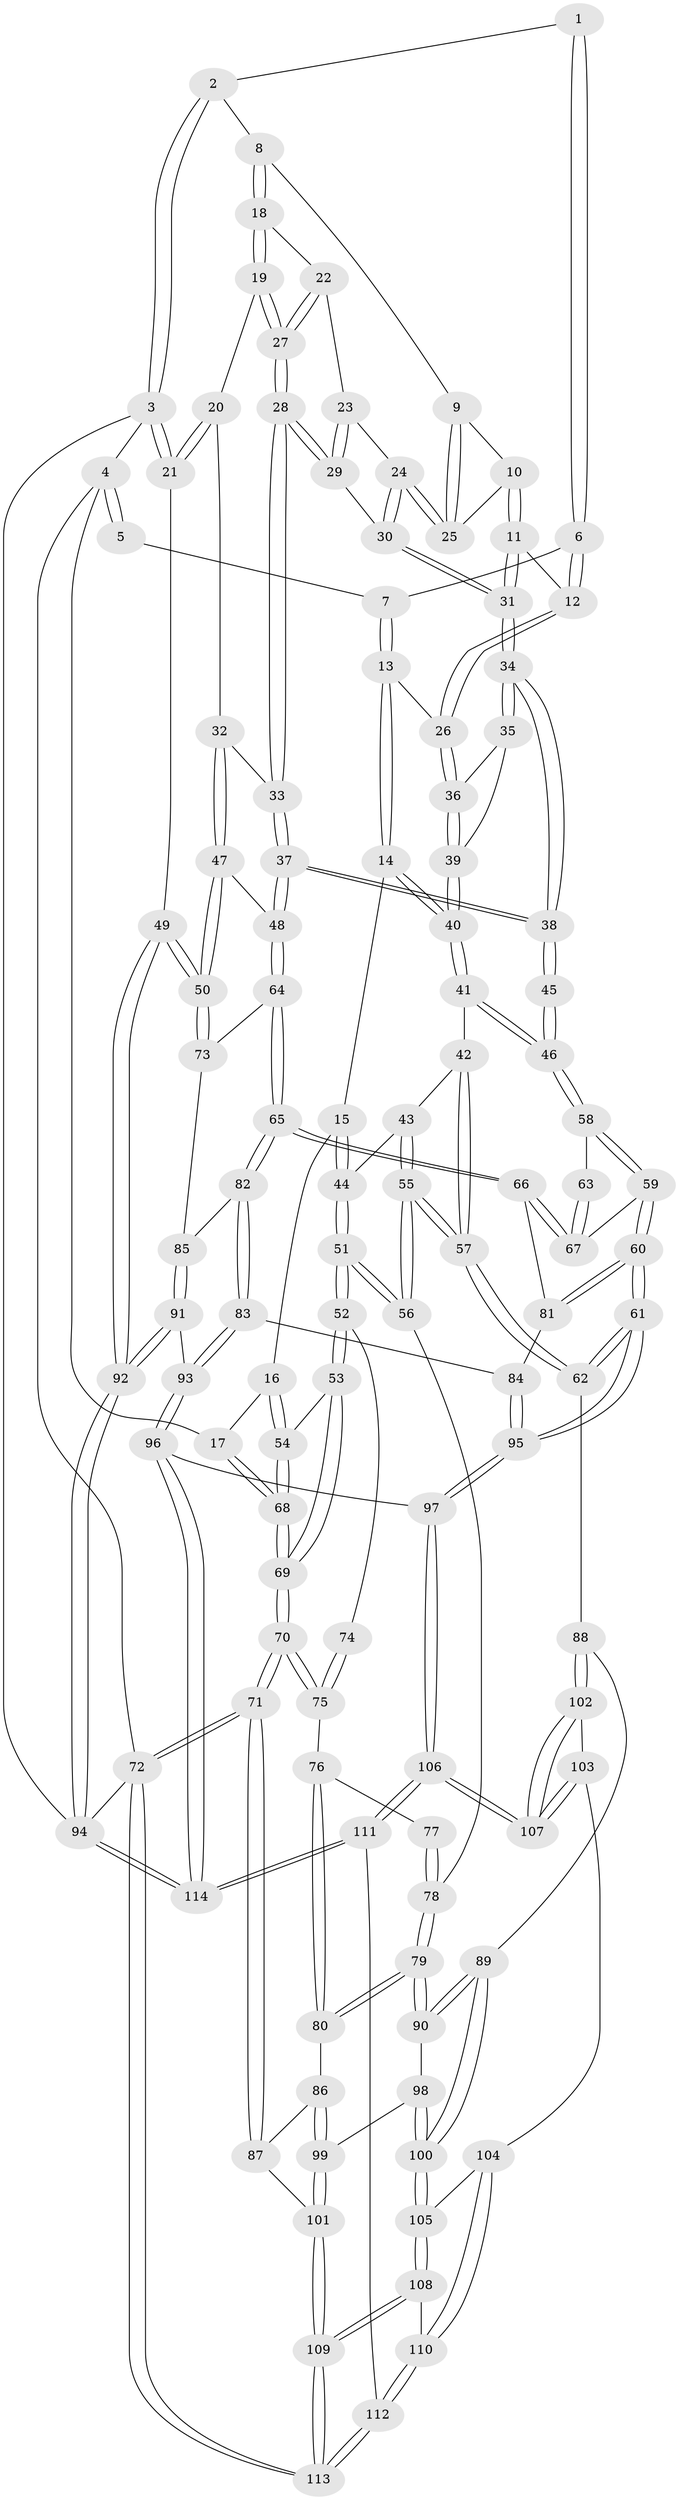 // coarse degree distribution, {3: 0.16176470588235295, 4: 0.5294117647058824, 6: 0.058823529411764705, 5: 0.25}
// Generated by graph-tools (version 1.1) at 2025/42/03/06/25 10:42:36]
// undirected, 114 vertices, 282 edges
graph export_dot {
graph [start="1"]
  node [color=gray90,style=filled];
  1 [pos="+0.6208882243857246+0"];
  2 [pos="+0.782001722684152+0"];
  3 [pos="+1+0"];
  4 [pos="+0+0"];
  5 [pos="+0.36243912264453826+0"];
  6 [pos="+0.5393936069144526+0.0486012776745706"];
  7 [pos="+0.4132393244407702+0.03355180327009126"];
  8 [pos="+0.7827298328730716+0"];
  9 [pos="+0.6959775826787842+0.010009876583379922"];
  10 [pos="+0.6526857298572484+0.08845045693290714"];
  11 [pos="+0.5906818944463487+0.15625123085049758"];
  12 [pos="+0.5470901785176686+0.15124572882564516"];
  13 [pos="+0.3833645466945541+0.14686060668899967"];
  14 [pos="+0.32087174521020895+0.1748698274309901"];
  15 [pos="+0.28318534600429984+0.181017693328986"];
  16 [pos="+0+0"];
  17 [pos="+0+0"];
  18 [pos="+0.8297368221985494+0"];
  19 [pos="+0.9418149279361819+0.1431436015447952"];
  20 [pos="+0.9666626825367348+0.15197281763438175"];
  21 [pos="+1+0.13733026860755626"];
  22 [pos="+0.8042305432320845+0.06708262045345631"];
  23 [pos="+0.7614572639360284+0.11816005914651578"];
  24 [pos="+0.7284194079385803+0.13746229161447507"];
  25 [pos="+0.7224742835789882+0.1282026873107775"];
  26 [pos="+0.5280959360541764+0.1636958894637074"];
  27 [pos="+0.8295354080415577+0.20385046580362523"];
  28 [pos="+0.8258680671617519+0.20851864246191545"];
  29 [pos="+0.8054747026026748+0.2030885082425781"];
  30 [pos="+0.7026053714365906+0.1978945228752524"];
  31 [pos="+0.6738288080196279+0.21484543020147873"];
  32 [pos="+0.9122030734105532+0.3012419238112591"];
  33 [pos="+0.8339572051469489+0.27109790701380276"];
  34 [pos="+0.6801423284411257+0.292655534620633"];
  35 [pos="+0.5970354539800466+0.27538674237096"];
  36 [pos="+0.5275925496537469+0.16821417063825875"];
  37 [pos="+0.7207949685232888+0.3752185364236669"];
  38 [pos="+0.6957471734571296+0.35948872484840577"];
  39 [pos="+0.5110788999401471+0.27970439215746634"];
  40 [pos="+0.49239829863785145+0.34040877153063204"];
  41 [pos="+0.4931586156071848+0.3572807072112073"];
  42 [pos="+0.47829754006766423+0.362878203016956"];
  43 [pos="+0.3726918952371329+0.37165685933482345"];
  44 [pos="+0.27525176242854305+0.3244737315574431"];
  45 [pos="+0.6350969551903831+0.3716436284400355"];
  46 [pos="+0.5117563455791967+0.37032881093751496"];
  47 [pos="+0.9281760508105702+0.3222140652686127"];
  48 [pos="+0.7563592637943742+0.44159483416816386"];
  49 [pos="+1+0.47308088743971655"];
  50 [pos="+1+0.47132280771348956"];
  51 [pos="+0.16646932188899521+0.4433098628625258"];
  52 [pos="+0.16055959911102605+0.44111988235441185"];
  53 [pos="+0.14901863090189227+0.4264917775406965"];
  54 [pos="+0.14785393981503125+0.42477658271186314"];
  55 [pos="+0.35190653091362456+0.5955993443179182"];
  56 [pos="+0.16800666087818686+0.44660838416768894"];
  57 [pos="+0.35917092463504624+0.6053402373051919"];
  58 [pos="+0.5251448283016961+0.49189195266178937"];
  59 [pos="+0.5253918347261199+0.5207696942377482"];
  60 [pos="+0.4417725298666818+0.6333664530628424"];
  61 [pos="+0.4049246384724693+0.6715228013010305"];
  62 [pos="+0.38937414804355863+0.6653916196200171"];
  63 [pos="+0.6070077699138371+0.45172743815341615"];
  64 [pos="+0.771735820336948+0.48930493236566436"];
  65 [pos="+0.7517176063198882+0.5141047030134147"];
  66 [pos="+0.6655245869827379+0.5346069177371331"];
  67 [pos="+0.6056545087950799+0.5178993308184319"];
  68 [pos="+0+0.27945501746670826"];
  69 [pos="+0+0.3307457759840232"];
  70 [pos="+0+0.497025903379839"];
  71 [pos="+0+0.7252168401551309"];
  72 [pos="+0+1"];
  73 [pos="+0.7725690260453061+0.48949726778147484"];
  74 [pos="+0.14299655500625505+0.4467731802780843"];
  75 [pos="+0+0.4987013534559868"];
  76 [pos="+0.02199304286088207+0.5690936976194121"];
  77 [pos="+0.03548938599116343+0.5605778101644227"];
  78 [pos="+0.12310621598384612+0.5840574340581629"];
  79 [pos="+0.09622145154462355+0.6950259711643197"];
  80 [pos="+0.08553477012492251+0.6955082792980425"];
  81 [pos="+0.6331854892370974+0.5806066619927844"];
  82 [pos="+0.7384081097650785+0.6414392109850386"];
  83 [pos="+0.7250354899604907+0.6904764456650458"];
  84 [pos="+0.6268873499668242+0.6910219701032478"];
  85 [pos="+0.8858498170785687+0.6468187169905288"];
  86 [pos="+0.04813957753803993+0.7057153529373639"];
  87 [pos="+0+0.7277718706890649"];
  88 [pos="+0.22751799614435037+0.7398467258126993"];
  89 [pos="+0.20416771933077696+0.7416526762293447"];
  90 [pos="+0.09979012662702456+0.6970570076711983"];
  91 [pos="+1+0.7487486031450691"];
  92 [pos="+1+0.7249662882156727"];
  93 [pos="+0.8131666006700757+0.8224991047890698"];
  94 [pos="+1+1"];
  95 [pos="+0.46491950876777716+0.7444631376706525"];
  96 [pos="+0.7375080969451497+0.9465116318287029"];
  97 [pos="+0.47069309277899585+0.7674739546229965"];
  98 [pos="+0.07802775462558492+0.8396523149671469"];
  99 [pos="+0.06534426517880487+0.8534896164815332"];
  100 [pos="+0.1621082961640902+0.8333399737773812"];
  101 [pos="+0.051090364563985566+0.8739212682093379"];
  102 [pos="+0.22891266167851973+0.7455990537803863"];
  103 [pos="+0.23717955299562318+0.8928526251795696"];
  104 [pos="+0.21498267987730885+0.8991417242935298"];
  105 [pos="+0.15462064098913972+0.8623651208610517"];
  106 [pos="+0.37440101664892983+1"];
  107 [pos="+0.34164299058137493+0.9945490157154859"];
  108 [pos="+0.13233143453534485+0.903038394228889"];
  109 [pos="+0.05713556832182907+0.9327724142586911"];
  110 [pos="+0.18847426392576494+0.952128645381896"];
  111 [pos="+0.36565442060405745+1"];
  112 [pos="+0.32776115481609897+1"];
  113 [pos="+0+1"];
  114 [pos="+0.7407270534256337+1"];
  1 -- 2;
  1 -- 6;
  1 -- 6;
  2 -- 3;
  2 -- 3;
  2 -- 8;
  3 -- 4;
  3 -- 21;
  3 -- 21;
  3 -- 94;
  4 -- 5;
  4 -- 5;
  4 -- 17;
  4 -- 72;
  5 -- 7;
  6 -- 7;
  6 -- 12;
  6 -- 12;
  7 -- 13;
  7 -- 13;
  8 -- 9;
  8 -- 18;
  8 -- 18;
  9 -- 10;
  9 -- 25;
  9 -- 25;
  10 -- 11;
  10 -- 11;
  10 -- 25;
  11 -- 12;
  11 -- 31;
  11 -- 31;
  12 -- 26;
  12 -- 26;
  13 -- 14;
  13 -- 14;
  13 -- 26;
  14 -- 15;
  14 -- 40;
  14 -- 40;
  15 -- 16;
  15 -- 44;
  15 -- 44;
  16 -- 17;
  16 -- 54;
  16 -- 54;
  17 -- 68;
  17 -- 68;
  18 -- 19;
  18 -- 19;
  18 -- 22;
  19 -- 20;
  19 -- 27;
  19 -- 27;
  20 -- 21;
  20 -- 21;
  20 -- 32;
  21 -- 49;
  22 -- 23;
  22 -- 27;
  22 -- 27;
  23 -- 24;
  23 -- 29;
  23 -- 29;
  24 -- 25;
  24 -- 25;
  24 -- 30;
  24 -- 30;
  26 -- 36;
  26 -- 36;
  27 -- 28;
  27 -- 28;
  28 -- 29;
  28 -- 29;
  28 -- 33;
  28 -- 33;
  29 -- 30;
  30 -- 31;
  30 -- 31;
  31 -- 34;
  31 -- 34;
  32 -- 33;
  32 -- 47;
  32 -- 47;
  33 -- 37;
  33 -- 37;
  34 -- 35;
  34 -- 35;
  34 -- 38;
  34 -- 38;
  35 -- 36;
  35 -- 39;
  36 -- 39;
  36 -- 39;
  37 -- 38;
  37 -- 38;
  37 -- 48;
  37 -- 48;
  38 -- 45;
  38 -- 45;
  39 -- 40;
  39 -- 40;
  40 -- 41;
  40 -- 41;
  41 -- 42;
  41 -- 46;
  41 -- 46;
  42 -- 43;
  42 -- 57;
  42 -- 57;
  43 -- 44;
  43 -- 55;
  43 -- 55;
  44 -- 51;
  44 -- 51;
  45 -- 46;
  45 -- 46;
  46 -- 58;
  46 -- 58;
  47 -- 48;
  47 -- 50;
  47 -- 50;
  48 -- 64;
  48 -- 64;
  49 -- 50;
  49 -- 50;
  49 -- 92;
  49 -- 92;
  50 -- 73;
  50 -- 73;
  51 -- 52;
  51 -- 52;
  51 -- 56;
  51 -- 56;
  52 -- 53;
  52 -- 53;
  52 -- 74;
  53 -- 54;
  53 -- 69;
  53 -- 69;
  54 -- 68;
  54 -- 68;
  55 -- 56;
  55 -- 56;
  55 -- 57;
  55 -- 57;
  56 -- 78;
  57 -- 62;
  57 -- 62;
  58 -- 59;
  58 -- 59;
  58 -- 63;
  59 -- 60;
  59 -- 60;
  59 -- 67;
  60 -- 61;
  60 -- 61;
  60 -- 81;
  60 -- 81;
  61 -- 62;
  61 -- 62;
  61 -- 95;
  61 -- 95;
  62 -- 88;
  63 -- 67;
  63 -- 67;
  64 -- 65;
  64 -- 65;
  64 -- 73;
  65 -- 66;
  65 -- 66;
  65 -- 82;
  65 -- 82;
  66 -- 67;
  66 -- 67;
  66 -- 81;
  68 -- 69;
  68 -- 69;
  69 -- 70;
  69 -- 70;
  70 -- 71;
  70 -- 71;
  70 -- 75;
  70 -- 75;
  71 -- 72;
  71 -- 72;
  71 -- 87;
  71 -- 87;
  72 -- 113;
  72 -- 113;
  72 -- 94;
  73 -- 85;
  74 -- 75;
  74 -- 75;
  75 -- 76;
  76 -- 77;
  76 -- 80;
  76 -- 80;
  77 -- 78;
  77 -- 78;
  78 -- 79;
  78 -- 79;
  79 -- 80;
  79 -- 80;
  79 -- 90;
  79 -- 90;
  80 -- 86;
  81 -- 84;
  82 -- 83;
  82 -- 83;
  82 -- 85;
  83 -- 84;
  83 -- 93;
  83 -- 93;
  84 -- 95;
  84 -- 95;
  85 -- 91;
  85 -- 91;
  86 -- 87;
  86 -- 99;
  86 -- 99;
  87 -- 101;
  88 -- 89;
  88 -- 102;
  88 -- 102;
  89 -- 90;
  89 -- 90;
  89 -- 100;
  89 -- 100;
  90 -- 98;
  91 -- 92;
  91 -- 92;
  91 -- 93;
  92 -- 94;
  92 -- 94;
  93 -- 96;
  93 -- 96;
  94 -- 114;
  94 -- 114;
  95 -- 97;
  95 -- 97;
  96 -- 97;
  96 -- 114;
  96 -- 114;
  97 -- 106;
  97 -- 106;
  98 -- 99;
  98 -- 100;
  98 -- 100;
  99 -- 101;
  99 -- 101;
  100 -- 105;
  100 -- 105;
  101 -- 109;
  101 -- 109;
  102 -- 103;
  102 -- 107;
  102 -- 107;
  103 -- 104;
  103 -- 107;
  103 -- 107;
  104 -- 105;
  104 -- 110;
  104 -- 110;
  105 -- 108;
  105 -- 108;
  106 -- 107;
  106 -- 107;
  106 -- 111;
  106 -- 111;
  108 -- 109;
  108 -- 109;
  108 -- 110;
  109 -- 113;
  109 -- 113;
  110 -- 112;
  110 -- 112;
  111 -- 112;
  111 -- 114;
  111 -- 114;
  112 -- 113;
  112 -- 113;
}
